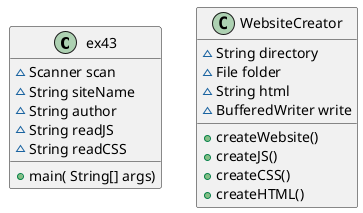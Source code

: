 @startuml
'https://plantuml.com/class-diagram

class ex43{
    +main( String[] args)
    ~Scanner scan
    ~String siteName
    ~String author
    ~String readJS
    ~String readCSS
}
class WebsiteCreator{
    +createWebsite()
    +createJS()
    +createCSS()
    +createHTML()
    ~String directory
    ~File folder
    ~String html
    ~BufferedWriter write
}

@enduml